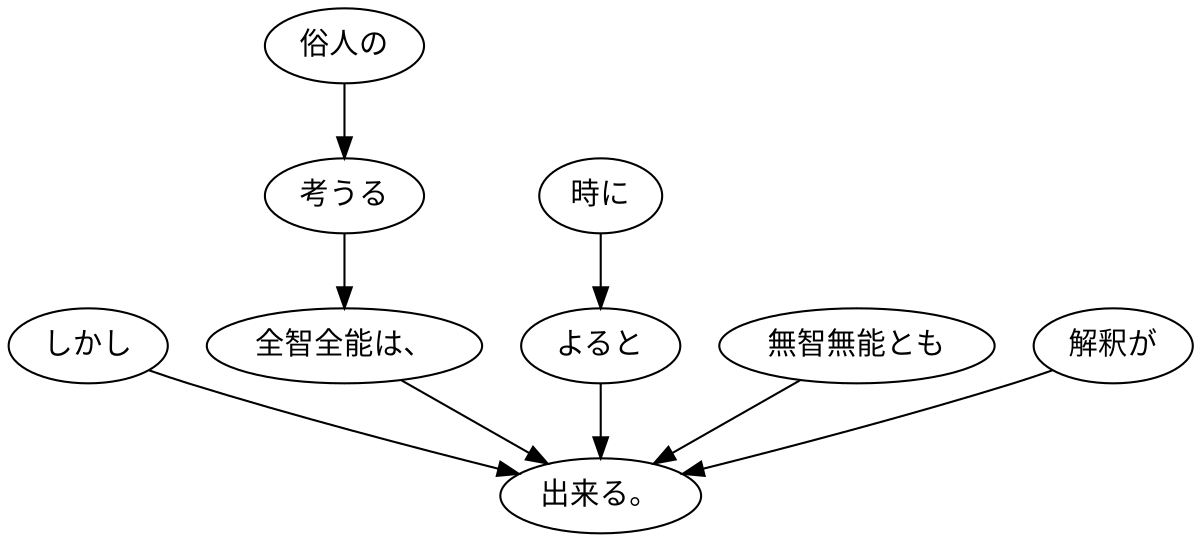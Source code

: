 digraph graph2762 {
	node0 [label="しかし"];
	node1 [label="俗人の"];
	node2 [label="考うる"];
	node3 [label="全智全能は、"];
	node4 [label="時に"];
	node5 [label="よると"];
	node6 [label="無智無能とも"];
	node7 [label="解釈が"];
	node8 [label="出来る。"];
	node0 -> node8;
	node1 -> node2;
	node2 -> node3;
	node3 -> node8;
	node4 -> node5;
	node5 -> node8;
	node6 -> node8;
	node7 -> node8;
}
